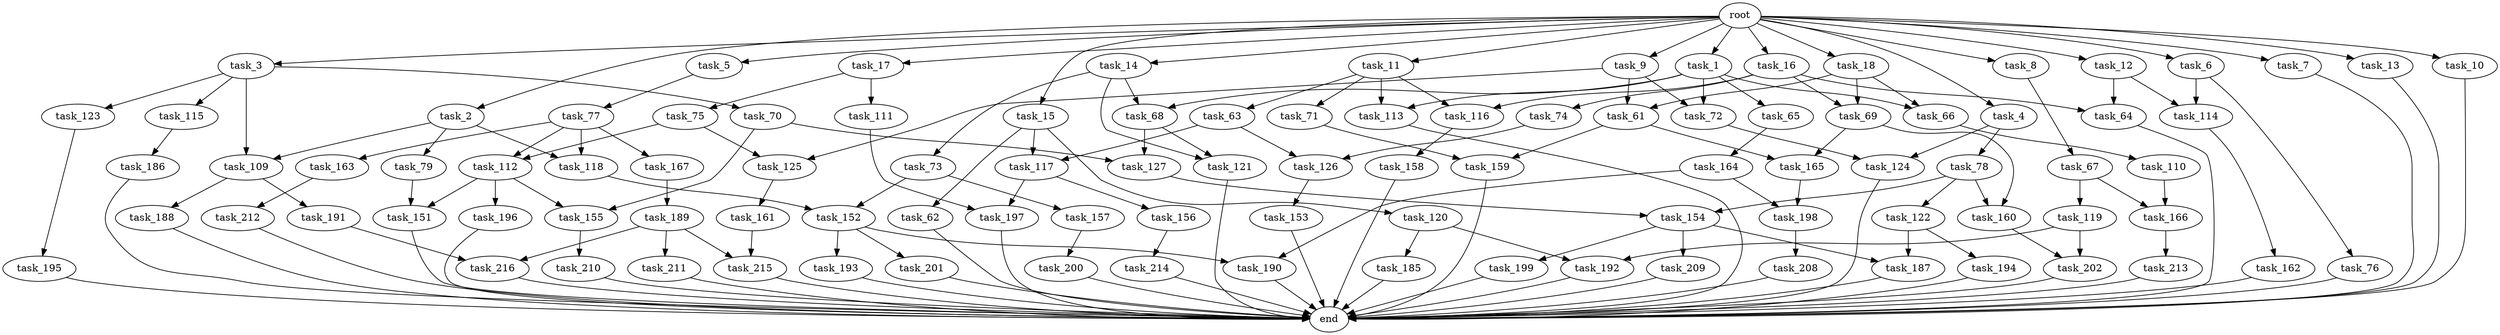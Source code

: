 digraph G {
  task_11 [size="2.048000"];
  task_195 [size="1717986918.400000"];
  task_64 [size="910533066.752000"];
  task_17 [size="2.048000"];
  task_190 [size="1786706395.136000"];
  task_15 [size="2.048000"];
  task_126 [size="704374636.544000"];
  task_69 [size="1168231104.512000"];
  task_62 [size="68719476.736000"];
  task_155 [size="3435973836.800000"];
  task_113 [size="2147483648.000000"];
  task_189 [size="1391569403.904000"];
  task_199 [size="274877906.944000"];
  task_73 [size="1391569403.904000"];
  task_200 [size="429496729.600000"];
  task_197 [size="584115552.256000"];
  task_7 [size="2.048000"];
  task_109 [size="1271310319.616000"];
  task_67 [size="841813590.016000"];
  task_79 [size="429496729.600000"];
  task_214 [size="429496729.600000"];
  task_157 [size="1391569403.904000"];
  task_185 [size="1099511627.776000"];
  task_115 [size="841813590.016000"];
  task_75 [size="429496729.600000"];
  task_192 [size="1941325217.792000"];
  task_63 [size="1717986918.400000"];
  task_188 [size="618475290.624000"];
  task_61 [size="1529008357.376000"];
  task_119 [size="274877906.944000"];
  task_72 [size="858993459.200000"];
  task_196 [size="1717986918.400000"];
  task_112 [size="1529008357.376000"];
  task_121 [size="2233382993.920000"];
  task_198 [size="1992864825.344000"];
  task_3 [size="2.048000"];
  task_202 [size="1460288880.640000"];
  task_14 [size="2.048000"];
  task_187 [size="1992864825.344000"];
  task_125 [size="858993459.200000"];
  task_153 [size="154618822.656000"];
  task_215 [size="1941325217.792000"];
  task_127 [size="2559800508.416000"];
  task_158 [size="68719476.736000"];
  task_120 [size="68719476.736000"];
  task_12 [size="2.048000"];
  task_9 [size="2.048000"];
  task_111 [size="429496729.600000"];
  task_164 [size="841813590.016000"];
  end [size="0.000000"];
  root [size="0.000000"];
  task_167 [size="1099511627.776000"];
  task_212 [size="1717986918.400000"];
  task_161 [size="1391569403.904000"];
  task_165 [size="2147483648.000000"];
  task_4 [size="2.048000"];
  task_70 [size="841813590.016000"];
  task_65 [size="429496729.600000"];
  task_78 [size="1717986918.400000"];
  task_13 [size="2.048000"];
  task_194 [size="1717986918.400000"];
  task_66 [size="1529008357.376000"];
  task_210 [size="1099511627.776000"];
  task_5 [size="2.048000"];
  task_154 [size="1374389534.720000"];
  task_124 [size="2336462209.024000"];
  task_6 [size="2.048000"];
  task_122 [size="274877906.944000"];
  task_116 [size="1786706395.136000"];
  task_16 [size="2.048000"];
  task_201 [size="68719476.736000"];
  task_152 [size="2783138807.808000"];
  task_117 [size="343597383.680000"];
  task_213 [size="68719476.736000"];
  task_209 [size="274877906.944000"];
  task_166 [size="549755813.888000"];
  task_10 [size="2.048000"];
  task_118 [size="1529008357.376000"];
  task_110 [size="618475290.624000"];
  task_193 [size="68719476.736000"];
  task_186 [size="68719476.736000"];
  task_74 [size="68719476.736000"];
  task_160 [size="704374636.544000"];
  task_1 [size="2.048000"];
  task_208 [size="274877906.944000"];
  task_159 [size="3109556322.304000"];
  task_151 [size="2336462209.024000"];
  task_156 [size="429496729.600000"];
  task_68 [size="1821066133.504000"];
  task_2 [size="2.048000"];
  task_71 [size="1717986918.400000"];
  task_114 [size="2233382993.920000"];
  task_216 [size="2233382993.920000"];
  task_8 [size="2.048000"];
  task_191 [size="618475290.624000"];
  task_163 [size="1099511627.776000"];
  task_123 [size="841813590.016000"];
  task_18 [size="2.048000"];
  task_211 [size="841813590.016000"];
  task_162 [size="1099511627.776000"];
  task_77 [size="841813590.016000"];
  task_76 [size="1391569403.904000"];

  task_11 -> task_113 [size="838860800.000000"];
  task_11 -> task_63 [size="838860800.000000"];
  task_11 -> task_116 [size="838860800.000000"];
  task_11 -> task_71 [size="838860800.000000"];
  task_195 -> end [size="1.000000"];
  task_64 -> end [size="1.000000"];
  task_17 -> task_75 [size="209715200.000000"];
  task_17 -> task_111 [size="209715200.000000"];
  task_190 -> end [size="1.000000"];
  task_15 -> task_62 [size="33554432.000000"];
  task_15 -> task_120 [size="33554432.000000"];
  task_15 -> task_117 [size="33554432.000000"];
  task_126 -> task_153 [size="75497472.000000"];
  task_69 -> task_160 [size="209715200.000000"];
  task_69 -> task_165 [size="209715200.000000"];
  task_62 -> end [size="1.000000"];
  task_155 -> task_210 [size="536870912.000000"];
  task_113 -> end [size="1.000000"];
  task_189 -> task_215 [size="411041792.000000"];
  task_189 -> task_216 [size="411041792.000000"];
  task_189 -> task_211 [size="411041792.000000"];
  task_199 -> end [size="1.000000"];
  task_73 -> task_152 [size="679477248.000000"];
  task_73 -> task_157 [size="679477248.000000"];
  task_200 -> end [size="1.000000"];
  task_197 -> end [size="1.000000"];
  task_7 -> end [size="1.000000"];
  task_109 -> task_188 [size="301989888.000000"];
  task_109 -> task_191 [size="301989888.000000"];
  task_67 -> task_119 [size="134217728.000000"];
  task_67 -> task_166 [size="134217728.000000"];
  task_79 -> task_151 [size="301989888.000000"];
  task_214 -> end [size="1.000000"];
  task_157 -> task_200 [size="209715200.000000"];
  task_185 -> end [size="1.000000"];
  task_115 -> task_186 [size="33554432.000000"];
  task_75 -> task_112 [size="209715200.000000"];
  task_75 -> task_125 [size="209715200.000000"];
  task_192 -> end [size="1.000000"];
  task_63 -> task_117 [size="134217728.000000"];
  task_63 -> task_126 [size="134217728.000000"];
  task_188 -> end [size="1.000000"];
  task_61 -> task_159 [size="838860800.000000"];
  task_61 -> task_165 [size="838860800.000000"];
  task_119 -> task_192 [size="411041792.000000"];
  task_119 -> task_202 [size="411041792.000000"];
  task_72 -> task_124 [size="301989888.000000"];
  task_196 -> end [size="1.000000"];
  task_112 -> task_155 [size="838860800.000000"];
  task_112 -> task_151 [size="838860800.000000"];
  task_112 -> task_196 [size="838860800.000000"];
  task_121 -> end [size="1.000000"];
  task_198 -> task_208 [size="134217728.000000"];
  task_3 -> task_109 [size="411041792.000000"];
  task_3 -> task_123 [size="411041792.000000"];
  task_3 -> task_115 [size="411041792.000000"];
  task_3 -> task_70 [size="411041792.000000"];
  task_202 -> end [size="1.000000"];
  task_14 -> task_68 [size="679477248.000000"];
  task_14 -> task_121 [size="679477248.000000"];
  task_14 -> task_73 [size="679477248.000000"];
  task_187 -> end [size="1.000000"];
  task_125 -> task_161 [size="679477248.000000"];
  task_153 -> end [size="1.000000"];
  task_215 -> end [size="1.000000"];
  task_127 -> task_154 [size="536870912.000000"];
  task_158 -> end [size="1.000000"];
  task_120 -> task_185 [size="536870912.000000"];
  task_120 -> task_192 [size="536870912.000000"];
  task_12 -> task_114 [size="411041792.000000"];
  task_12 -> task_64 [size="411041792.000000"];
  task_9 -> task_61 [size="209715200.000000"];
  task_9 -> task_72 [size="209715200.000000"];
  task_9 -> task_125 [size="209715200.000000"];
  task_111 -> task_197 [size="75497472.000000"];
  task_164 -> task_198 [size="838860800.000000"];
  task_164 -> task_190 [size="838860800.000000"];
  root -> task_15 [size="1.000000"];
  root -> task_16 [size="1.000000"];
  root -> task_5 [size="1.000000"];
  root -> task_11 [size="1.000000"];
  root -> task_3 [size="1.000000"];
  root -> task_12 [size="1.000000"];
  root -> task_8 [size="1.000000"];
  root -> task_6 [size="1.000000"];
  root -> task_17 [size="1.000000"];
  root -> task_7 [size="1.000000"];
  root -> task_10 [size="1.000000"];
  root -> task_1 [size="1.000000"];
  root -> task_4 [size="1.000000"];
  root -> task_2 [size="1.000000"];
  root -> task_13 [size="1.000000"];
  root -> task_14 [size="1.000000"];
  root -> task_9 [size="1.000000"];
  root -> task_18 [size="1.000000"];
  task_167 -> task_189 [size="679477248.000000"];
  task_212 -> end [size="1.000000"];
  task_161 -> task_215 [size="536870912.000000"];
  task_165 -> task_198 [size="134217728.000000"];
  task_4 -> task_78 [size="838860800.000000"];
  task_4 -> task_124 [size="838860800.000000"];
  task_70 -> task_155 [size="838860800.000000"];
  task_70 -> task_127 [size="838860800.000000"];
  task_65 -> task_164 [size="411041792.000000"];
  task_78 -> task_122 [size="134217728.000000"];
  task_78 -> task_160 [size="134217728.000000"];
  task_78 -> task_154 [size="134217728.000000"];
  task_13 -> end [size="1.000000"];
  task_194 -> end [size="1.000000"];
  task_66 -> task_110 [size="301989888.000000"];
  task_210 -> end [size="1.000000"];
  task_5 -> task_77 [size="411041792.000000"];
  task_154 -> task_209 [size="134217728.000000"];
  task_154 -> task_199 [size="134217728.000000"];
  task_154 -> task_187 [size="134217728.000000"];
  task_124 -> end [size="1.000000"];
  task_6 -> task_114 [size="679477248.000000"];
  task_6 -> task_76 [size="679477248.000000"];
  task_122 -> task_187 [size="838860800.000000"];
  task_122 -> task_194 [size="838860800.000000"];
  task_116 -> task_158 [size="33554432.000000"];
  task_16 -> task_69 [size="33554432.000000"];
  task_16 -> task_74 [size="33554432.000000"];
  task_16 -> task_116 [size="33554432.000000"];
  task_16 -> task_64 [size="33554432.000000"];
  task_201 -> end [size="1.000000"];
  task_152 -> task_201 [size="33554432.000000"];
  task_152 -> task_190 [size="33554432.000000"];
  task_152 -> task_193 [size="33554432.000000"];
  task_117 -> task_197 [size="209715200.000000"];
  task_117 -> task_156 [size="209715200.000000"];
  task_213 -> end [size="1.000000"];
  task_209 -> end [size="1.000000"];
  task_166 -> task_213 [size="33554432.000000"];
  task_10 -> end [size="1.000000"];
  task_118 -> task_152 [size="679477248.000000"];
  task_110 -> task_166 [size="134217728.000000"];
  task_193 -> end [size="1.000000"];
  task_186 -> end [size="1.000000"];
  task_74 -> task_126 [size="209715200.000000"];
  task_160 -> task_202 [size="301989888.000000"];
  task_1 -> task_65 [size="209715200.000000"];
  task_1 -> task_66 [size="209715200.000000"];
  task_1 -> task_68 [size="209715200.000000"];
  task_1 -> task_72 [size="209715200.000000"];
  task_1 -> task_113 [size="209715200.000000"];
  task_208 -> end [size="1.000000"];
  task_159 -> end [size="1.000000"];
  task_151 -> end [size="1.000000"];
  task_156 -> task_214 [size="209715200.000000"];
  task_68 -> task_121 [size="411041792.000000"];
  task_68 -> task_127 [size="411041792.000000"];
  task_2 -> task_109 [size="209715200.000000"];
  task_2 -> task_118 [size="209715200.000000"];
  task_2 -> task_79 [size="209715200.000000"];
  task_71 -> task_159 [size="679477248.000000"];
  task_114 -> task_162 [size="536870912.000000"];
  task_216 -> end [size="1.000000"];
  task_8 -> task_67 [size="411041792.000000"];
  task_191 -> task_216 [size="679477248.000000"];
  task_163 -> task_212 [size="838860800.000000"];
  task_123 -> task_195 [size="838860800.000000"];
  task_18 -> task_61 [size="536870912.000000"];
  task_18 -> task_66 [size="536870912.000000"];
  task_18 -> task_69 [size="536870912.000000"];
  task_211 -> end [size="1.000000"];
  task_162 -> end [size="1.000000"];
  task_77 -> task_112 [size="536870912.000000"];
  task_77 -> task_167 [size="536870912.000000"];
  task_77 -> task_118 [size="536870912.000000"];
  task_77 -> task_163 [size="536870912.000000"];
  task_76 -> end [size="1.000000"];
}
